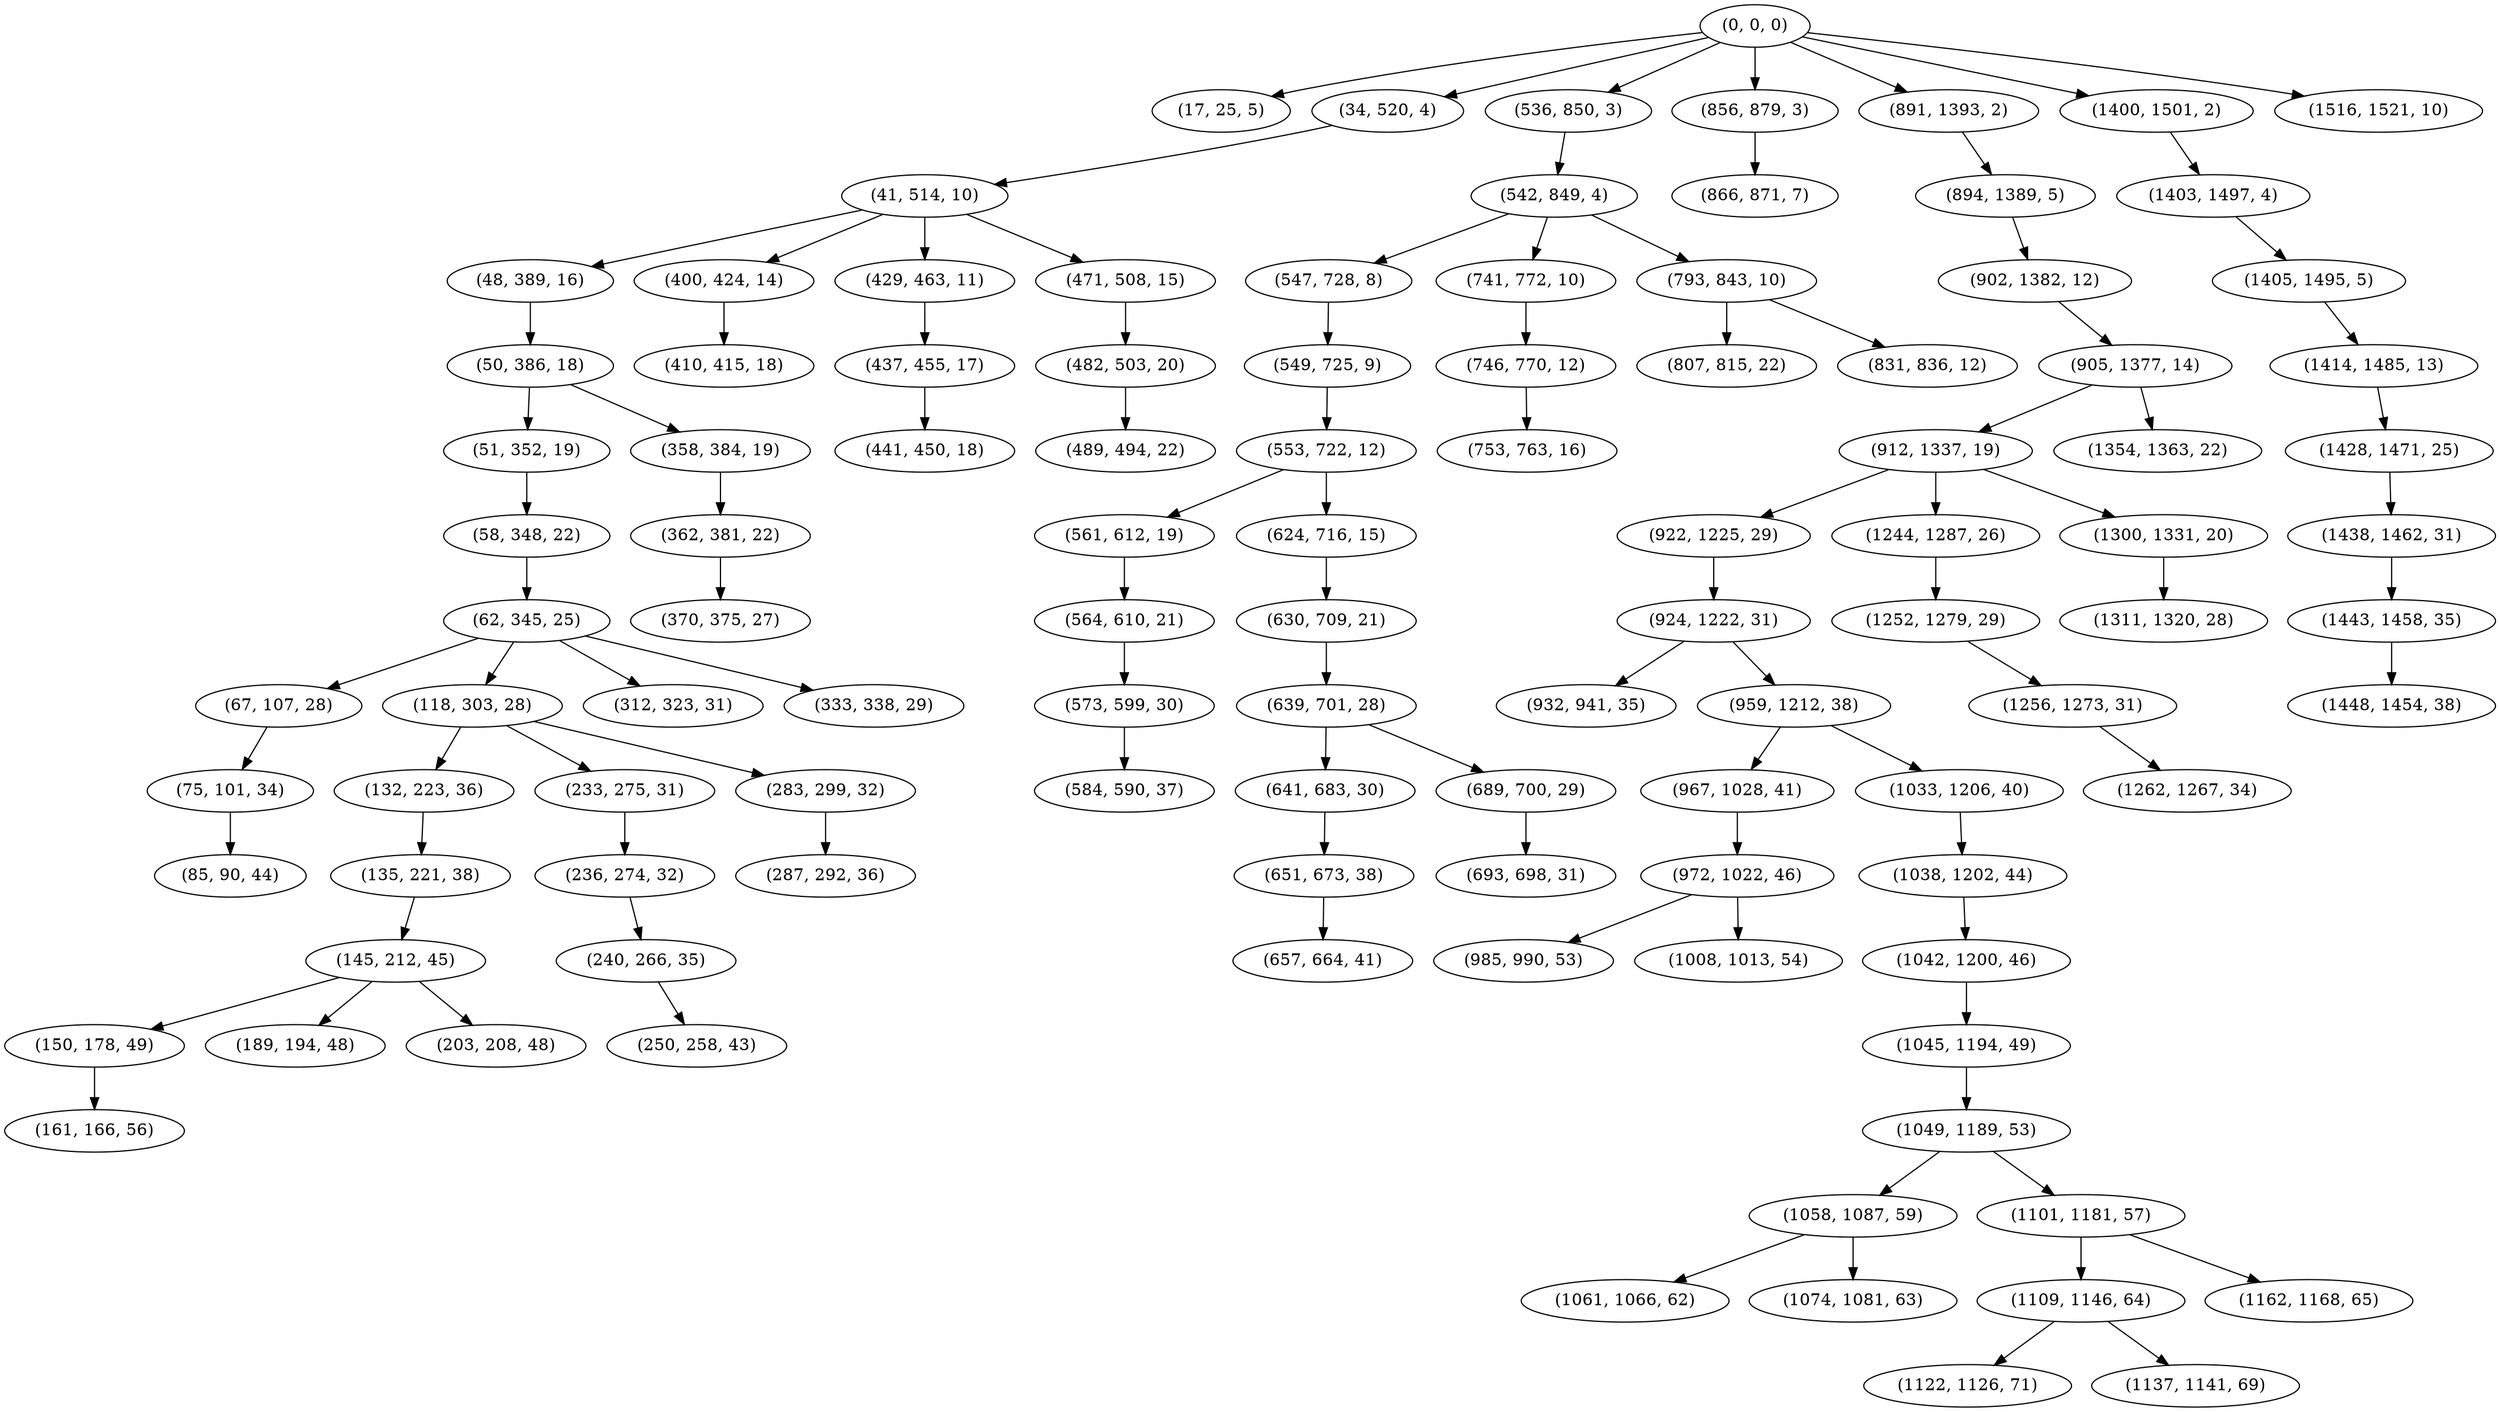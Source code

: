 digraph tree {
    "(0, 0, 0)";
    "(17, 25, 5)";
    "(34, 520, 4)";
    "(41, 514, 10)";
    "(48, 389, 16)";
    "(50, 386, 18)";
    "(51, 352, 19)";
    "(58, 348, 22)";
    "(62, 345, 25)";
    "(67, 107, 28)";
    "(75, 101, 34)";
    "(85, 90, 44)";
    "(118, 303, 28)";
    "(132, 223, 36)";
    "(135, 221, 38)";
    "(145, 212, 45)";
    "(150, 178, 49)";
    "(161, 166, 56)";
    "(189, 194, 48)";
    "(203, 208, 48)";
    "(233, 275, 31)";
    "(236, 274, 32)";
    "(240, 266, 35)";
    "(250, 258, 43)";
    "(283, 299, 32)";
    "(287, 292, 36)";
    "(312, 323, 31)";
    "(333, 338, 29)";
    "(358, 384, 19)";
    "(362, 381, 22)";
    "(370, 375, 27)";
    "(400, 424, 14)";
    "(410, 415, 18)";
    "(429, 463, 11)";
    "(437, 455, 17)";
    "(441, 450, 18)";
    "(471, 508, 15)";
    "(482, 503, 20)";
    "(489, 494, 22)";
    "(536, 850, 3)";
    "(542, 849, 4)";
    "(547, 728, 8)";
    "(549, 725, 9)";
    "(553, 722, 12)";
    "(561, 612, 19)";
    "(564, 610, 21)";
    "(573, 599, 30)";
    "(584, 590, 37)";
    "(624, 716, 15)";
    "(630, 709, 21)";
    "(639, 701, 28)";
    "(641, 683, 30)";
    "(651, 673, 38)";
    "(657, 664, 41)";
    "(689, 700, 29)";
    "(693, 698, 31)";
    "(741, 772, 10)";
    "(746, 770, 12)";
    "(753, 763, 16)";
    "(793, 843, 10)";
    "(807, 815, 22)";
    "(831, 836, 12)";
    "(856, 879, 3)";
    "(866, 871, 7)";
    "(891, 1393, 2)";
    "(894, 1389, 5)";
    "(902, 1382, 12)";
    "(905, 1377, 14)";
    "(912, 1337, 19)";
    "(922, 1225, 29)";
    "(924, 1222, 31)";
    "(932, 941, 35)";
    "(959, 1212, 38)";
    "(967, 1028, 41)";
    "(972, 1022, 46)";
    "(985, 990, 53)";
    "(1008, 1013, 54)";
    "(1033, 1206, 40)";
    "(1038, 1202, 44)";
    "(1042, 1200, 46)";
    "(1045, 1194, 49)";
    "(1049, 1189, 53)";
    "(1058, 1087, 59)";
    "(1061, 1066, 62)";
    "(1074, 1081, 63)";
    "(1101, 1181, 57)";
    "(1109, 1146, 64)";
    "(1122, 1126, 71)";
    "(1137, 1141, 69)";
    "(1162, 1168, 65)";
    "(1244, 1287, 26)";
    "(1252, 1279, 29)";
    "(1256, 1273, 31)";
    "(1262, 1267, 34)";
    "(1300, 1331, 20)";
    "(1311, 1320, 28)";
    "(1354, 1363, 22)";
    "(1400, 1501, 2)";
    "(1403, 1497, 4)";
    "(1405, 1495, 5)";
    "(1414, 1485, 13)";
    "(1428, 1471, 25)";
    "(1438, 1462, 31)";
    "(1443, 1458, 35)";
    "(1448, 1454, 38)";
    "(1516, 1521, 10)";
    "(0, 0, 0)" -> "(17, 25, 5)";
    "(0, 0, 0)" -> "(34, 520, 4)";
    "(0, 0, 0)" -> "(536, 850, 3)";
    "(0, 0, 0)" -> "(856, 879, 3)";
    "(0, 0, 0)" -> "(891, 1393, 2)";
    "(0, 0, 0)" -> "(1400, 1501, 2)";
    "(0, 0, 0)" -> "(1516, 1521, 10)";
    "(34, 520, 4)" -> "(41, 514, 10)";
    "(41, 514, 10)" -> "(48, 389, 16)";
    "(41, 514, 10)" -> "(400, 424, 14)";
    "(41, 514, 10)" -> "(429, 463, 11)";
    "(41, 514, 10)" -> "(471, 508, 15)";
    "(48, 389, 16)" -> "(50, 386, 18)";
    "(50, 386, 18)" -> "(51, 352, 19)";
    "(50, 386, 18)" -> "(358, 384, 19)";
    "(51, 352, 19)" -> "(58, 348, 22)";
    "(58, 348, 22)" -> "(62, 345, 25)";
    "(62, 345, 25)" -> "(67, 107, 28)";
    "(62, 345, 25)" -> "(118, 303, 28)";
    "(62, 345, 25)" -> "(312, 323, 31)";
    "(62, 345, 25)" -> "(333, 338, 29)";
    "(67, 107, 28)" -> "(75, 101, 34)";
    "(75, 101, 34)" -> "(85, 90, 44)";
    "(118, 303, 28)" -> "(132, 223, 36)";
    "(118, 303, 28)" -> "(233, 275, 31)";
    "(118, 303, 28)" -> "(283, 299, 32)";
    "(132, 223, 36)" -> "(135, 221, 38)";
    "(135, 221, 38)" -> "(145, 212, 45)";
    "(145, 212, 45)" -> "(150, 178, 49)";
    "(145, 212, 45)" -> "(189, 194, 48)";
    "(145, 212, 45)" -> "(203, 208, 48)";
    "(150, 178, 49)" -> "(161, 166, 56)";
    "(233, 275, 31)" -> "(236, 274, 32)";
    "(236, 274, 32)" -> "(240, 266, 35)";
    "(240, 266, 35)" -> "(250, 258, 43)";
    "(283, 299, 32)" -> "(287, 292, 36)";
    "(358, 384, 19)" -> "(362, 381, 22)";
    "(362, 381, 22)" -> "(370, 375, 27)";
    "(400, 424, 14)" -> "(410, 415, 18)";
    "(429, 463, 11)" -> "(437, 455, 17)";
    "(437, 455, 17)" -> "(441, 450, 18)";
    "(471, 508, 15)" -> "(482, 503, 20)";
    "(482, 503, 20)" -> "(489, 494, 22)";
    "(536, 850, 3)" -> "(542, 849, 4)";
    "(542, 849, 4)" -> "(547, 728, 8)";
    "(542, 849, 4)" -> "(741, 772, 10)";
    "(542, 849, 4)" -> "(793, 843, 10)";
    "(547, 728, 8)" -> "(549, 725, 9)";
    "(549, 725, 9)" -> "(553, 722, 12)";
    "(553, 722, 12)" -> "(561, 612, 19)";
    "(553, 722, 12)" -> "(624, 716, 15)";
    "(561, 612, 19)" -> "(564, 610, 21)";
    "(564, 610, 21)" -> "(573, 599, 30)";
    "(573, 599, 30)" -> "(584, 590, 37)";
    "(624, 716, 15)" -> "(630, 709, 21)";
    "(630, 709, 21)" -> "(639, 701, 28)";
    "(639, 701, 28)" -> "(641, 683, 30)";
    "(639, 701, 28)" -> "(689, 700, 29)";
    "(641, 683, 30)" -> "(651, 673, 38)";
    "(651, 673, 38)" -> "(657, 664, 41)";
    "(689, 700, 29)" -> "(693, 698, 31)";
    "(741, 772, 10)" -> "(746, 770, 12)";
    "(746, 770, 12)" -> "(753, 763, 16)";
    "(793, 843, 10)" -> "(807, 815, 22)";
    "(793, 843, 10)" -> "(831, 836, 12)";
    "(856, 879, 3)" -> "(866, 871, 7)";
    "(891, 1393, 2)" -> "(894, 1389, 5)";
    "(894, 1389, 5)" -> "(902, 1382, 12)";
    "(902, 1382, 12)" -> "(905, 1377, 14)";
    "(905, 1377, 14)" -> "(912, 1337, 19)";
    "(905, 1377, 14)" -> "(1354, 1363, 22)";
    "(912, 1337, 19)" -> "(922, 1225, 29)";
    "(912, 1337, 19)" -> "(1244, 1287, 26)";
    "(912, 1337, 19)" -> "(1300, 1331, 20)";
    "(922, 1225, 29)" -> "(924, 1222, 31)";
    "(924, 1222, 31)" -> "(932, 941, 35)";
    "(924, 1222, 31)" -> "(959, 1212, 38)";
    "(959, 1212, 38)" -> "(967, 1028, 41)";
    "(959, 1212, 38)" -> "(1033, 1206, 40)";
    "(967, 1028, 41)" -> "(972, 1022, 46)";
    "(972, 1022, 46)" -> "(985, 990, 53)";
    "(972, 1022, 46)" -> "(1008, 1013, 54)";
    "(1033, 1206, 40)" -> "(1038, 1202, 44)";
    "(1038, 1202, 44)" -> "(1042, 1200, 46)";
    "(1042, 1200, 46)" -> "(1045, 1194, 49)";
    "(1045, 1194, 49)" -> "(1049, 1189, 53)";
    "(1049, 1189, 53)" -> "(1058, 1087, 59)";
    "(1049, 1189, 53)" -> "(1101, 1181, 57)";
    "(1058, 1087, 59)" -> "(1061, 1066, 62)";
    "(1058, 1087, 59)" -> "(1074, 1081, 63)";
    "(1101, 1181, 57)" -> "(1109, 1146, 64)";
    "(1101, 1181, 57)" -> "(1162, 1168, 65)";
    "(1109, 1146, 64)" -> "(1122, 1126, 71)";
    "(1109, 1146, 64)" -> "(1137, 1141, 69)";
    "(1244, 1287, 26)" -> "(1252, 1279, 29)";
    "(1252, 1279, 29)" -> "(1256, 1273, 31)";
    "(1256, 1273, 31)" -> "(1262, 1267, 34)";
    "(1300, 1331, 20)" -> "(1311, 1320, 28)";
    "(1400, 1501, 2)" -> "(1403, 1497, 4)";
    "(1403, 1497, 4)" -> "(1405, 1495, 5)";
    "(1405, 1495, 5)" -> "(1414, 1485, 13)";
    "(1414, 1485, 13)" -> "(1428, 1471, 25)";
    "(1428, 1471, 25)" -> "(1438, 1462, 31)";
    "(1438, 1462, 31)" -> "(1443, 1458, 35)";
    "(1443, 1458, 35)" -> "(1448, 1454, 38)";
}
